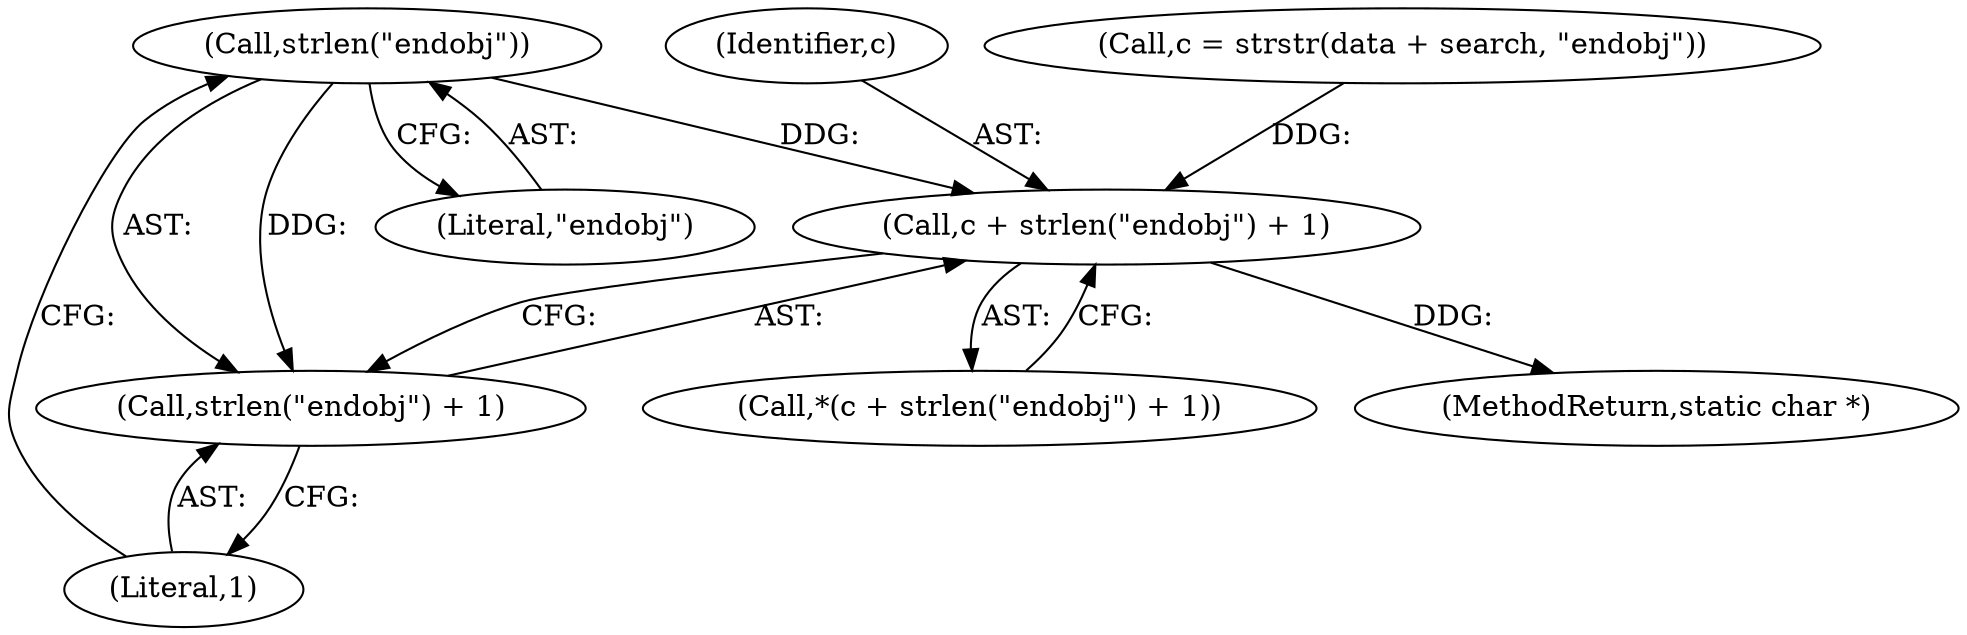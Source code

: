 digraph "0_pdfresurrect_0c4120fffa3dffe97b95c486a120eded82afe8a6_3@API" {
"1000275" [label="(Call,strlen(\"endobj\"))"];
"1000272" [label="(Call,c + strlen(\"endobj\") + 1)"];
"1000274" [label="(Call,strlen(\"endobj\") + 1)"];
"1000327" [label="(MethodReturn,static char *)"];
"1000277" [label="(Literal,1)"];
"1000271" [label="(Call,*(c + strlen(\"endobj\") + 1))"];
"1000262" [label="(Call,c = strstr(data + search, \"endobj\"))"];
"1000274" [label="(Call,strlen(\"endobj\") + 1)"];
"1000273" [label="(Identifier,c)"];
"1000272" [label="(Call,c + strlen(\"endobj\") + 1)"];
"1000276" [label="(Literal,\"endobj\")"];
"1000275" [label="(Call,strlen(\"endobj\"))"];
"1000275" -> "1000274"  [label="AST: "];
"1000275" -> "1000276"  [label="CFG: "];
"1000276" -> "1000275"  [label="AST: "];
"1000277" -> "1000275"  [label="CFG: "];
"1000275" -> "1000272"  [label="DDG: "];
"1000275" -> "1000274"  [label="DDG: "];
"1000272" -> "1000271"  [label="AST: "];
"1000272" -> "1000274"  [label="CFG: "];
"1000273" -> "1000272"  [label="AST: "];
"1000274" -> "1000272"  [label="AST: "];
"1000271" -> "1000272"  [label="CFG: "];
"1000272" -> "1000327"  [label="DDG: "];
"1000262" -> "1000272"  [label="DDG: "];
"1000274" -> "1000277"  [label="CFG: "];
"1000277" -> "1000274"  [label="AST: "];
}
